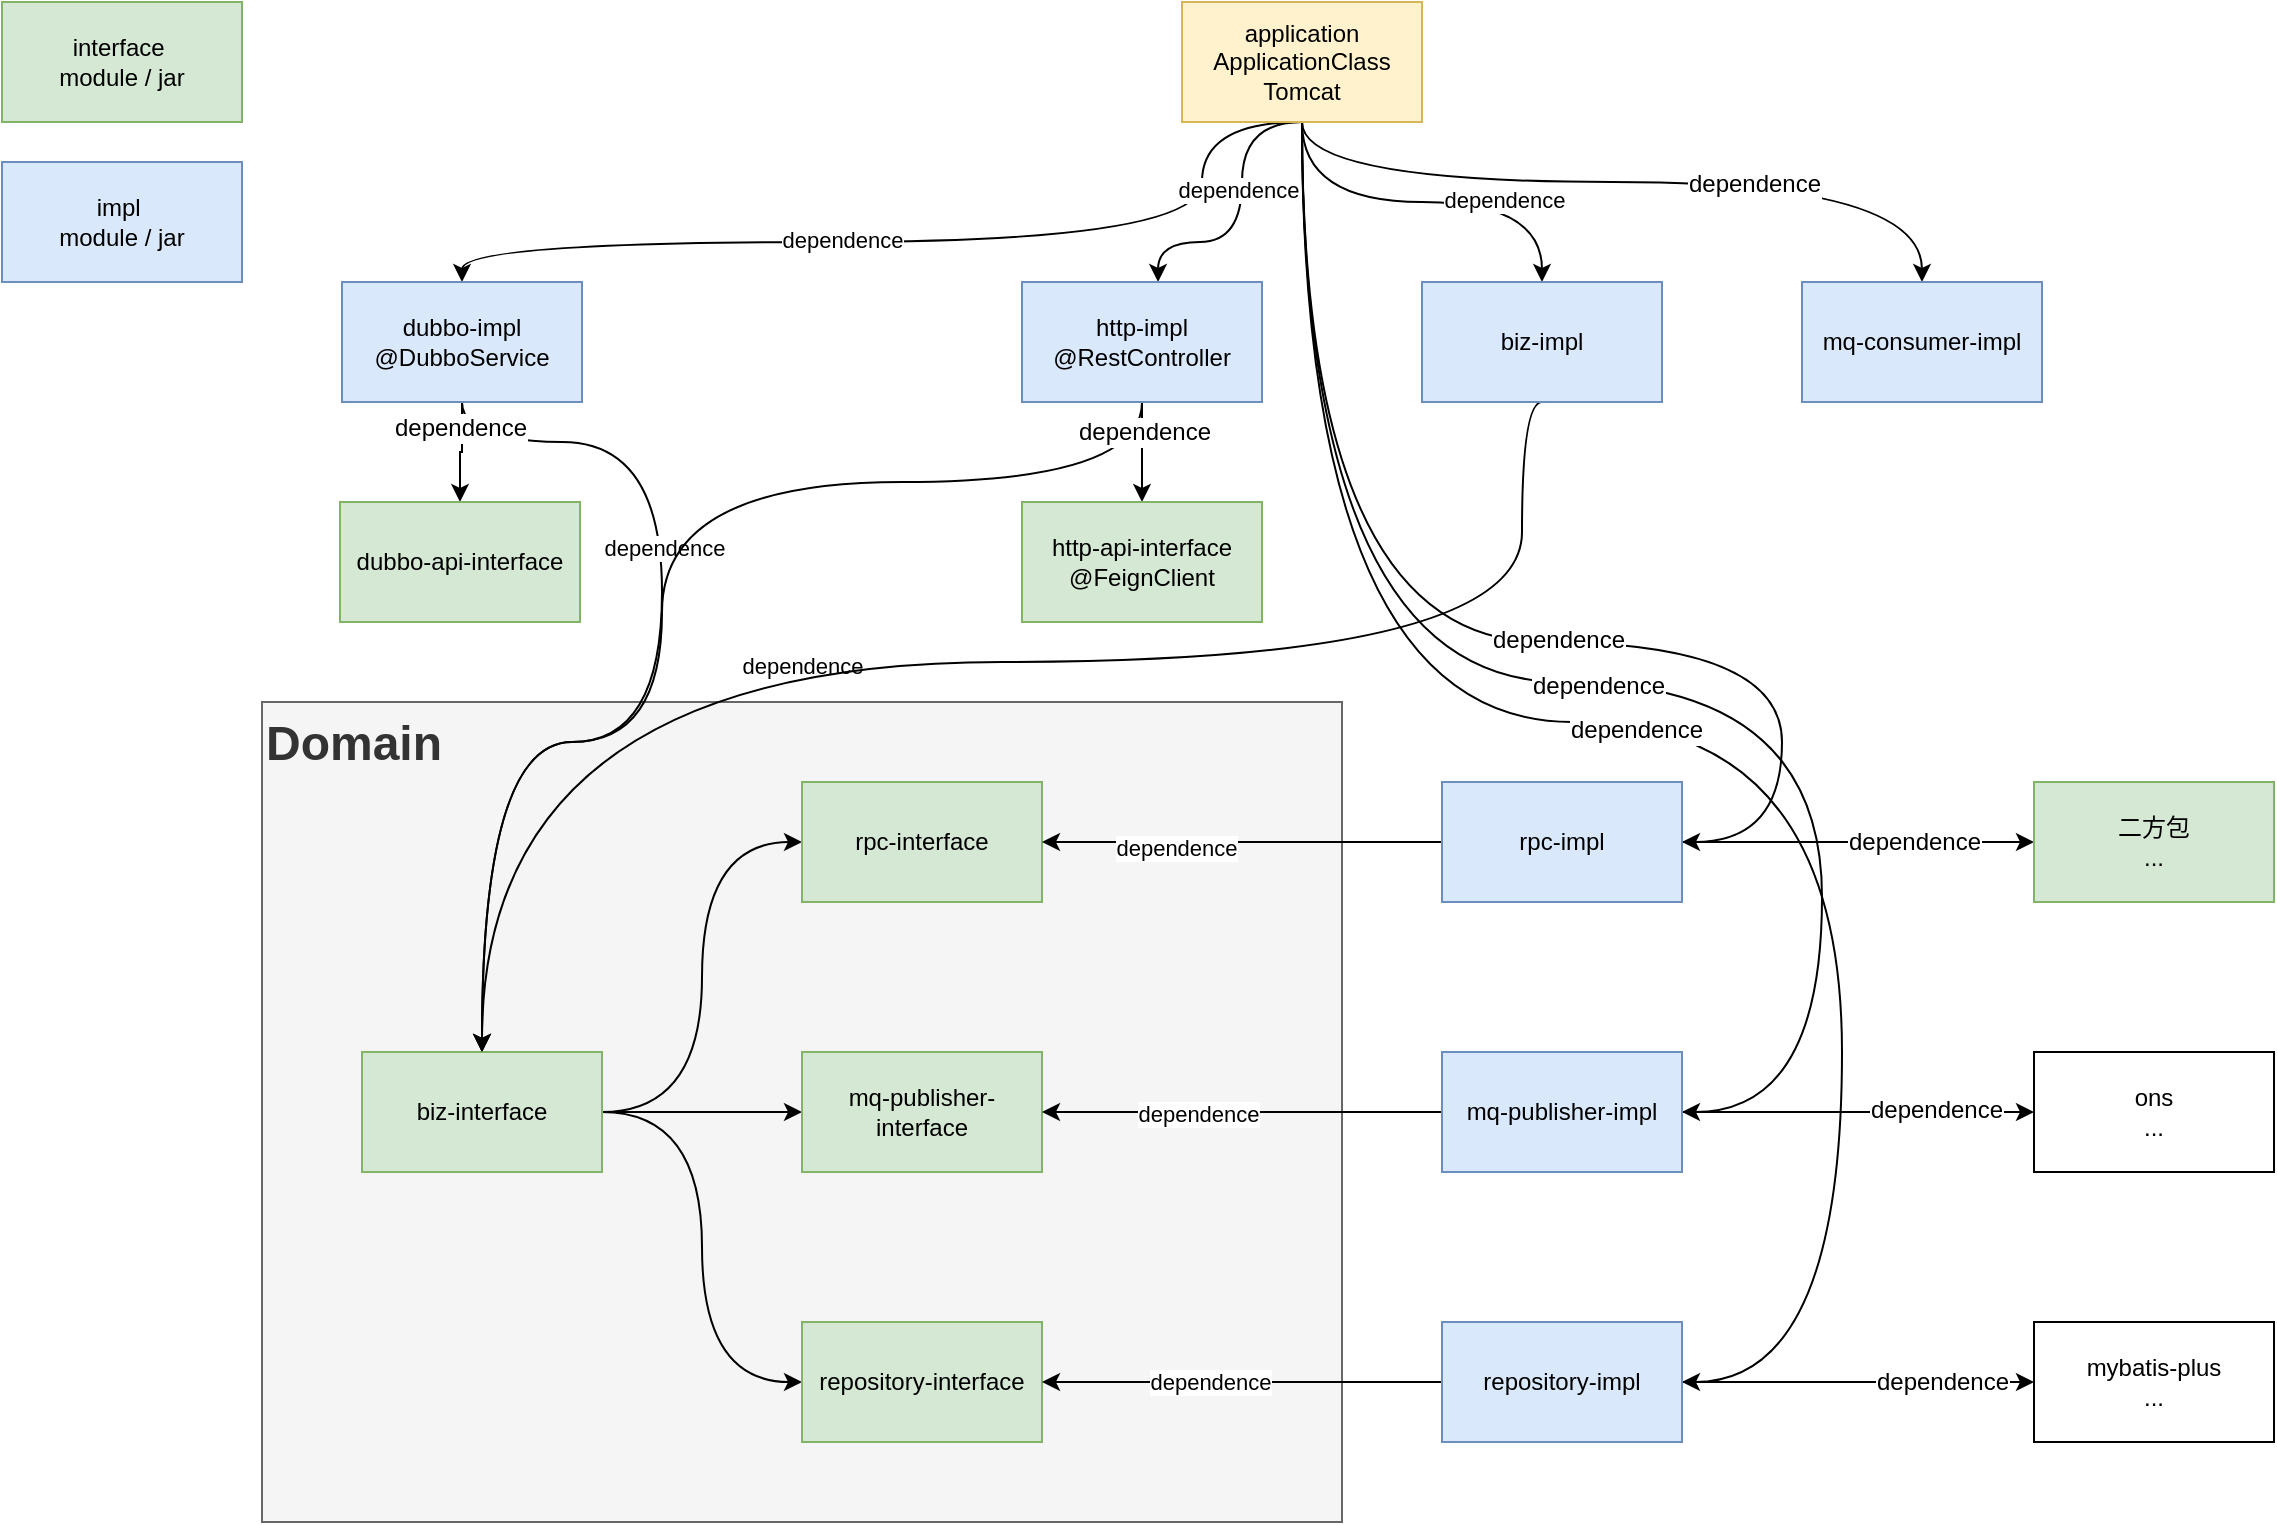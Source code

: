 <mxfile version="20.3.0" type="github">
  <diagram id="y8nd4SXiOJbdPAyT8sHm" name="第 1 页">
    <mxGraphModel dx="1082" dy="695" grid="1" gridSize="10" guides="1" tooltips="1" connect="1" arrows="1" fold="1" page="1" pageScale="1" pageWidth="827" pageHeight="1169" math="0" shadow="0">
      <root>
        <mxCell id="0" />
        <mxCell id="1" parent="0" />
        <mxCell id="68mi13O_anb0eEHPfkuq-36" value="Domain" style="rounded=0;whiteSpace=wrap;html=1;fillColor=#f5f5f5;fontColor=#333333;strokeColor=#666666;verticalAlign=top;align=left;fontStyle=1;fontSize=24;" vertex="1" parent="1">
          <mxGeometry x="350" y="490" width="540" height="410" as="geometry" />
        </mxCell>
        <mxCell id="68mi13O_anb0eEHPfkuq-4" style="edgeStyle=orthogonalEdgeStyle;rounded=0;orthogonalLoop=1;jettySize=auto;html=1;entryX=0.5;entryY=0;entryDx=0;entryDy=0;exitX=0.5;exitY=1;exitDx=0;exitDy=0;curved=1;" edge="1" parent="1" source="68mi13O_anb0eEHPfkuq-1" target="68mi13O_anb0eEHPfkuq-2">
          <mxGeometry relative="1" as="geometry">
            <Array as="points">
              <mxPoint x="820" y="200" />
              <mxPoint x="820" y="260" />
              <mxPoint x="450" y="260" />
            </Array>
          </mxGeometry>
        </mxCell>
        <mxCell id="68mi13O_anb0eEHPfkuq-6" value="dependence" style="edgeLabel;html=1;align=center;verticalAlign=middle;resizable=0;points=[];" vertex="1" connectable="0" parent="68mi13O_anb0eEHPfkuq-4">
          <mxGeometry x="0.255" y="1" relative="1" as="geometry">
            <mxPoint x="24" y="-2" as="offset" />
          </mxGeometry>
        </mxCell>
        <mxCell id="68mi13O_anb0eEHPfkuq-5" style="edgeStyle=orthogonalEdgeStyle;rounded=0;orthogonalLoop=1;jettySize=auto;html=1;entryX=0.567;entryY=0;entryDx=0;entryDy=0;entryPerimeter=0;exitX=0.5;exitY=1;exitDx=0;exitDy=0;curved=1;" edge="1" parent="1" source="68mi13O_anb0eEHPfkuq-1" target="68mi13O_anb0eEHPfkuq-3">
          <mxGeometry relative="1" as="geometry">
            <Array as="points">
              <mxPoint x="840" y="200" />
              <mxPoint x="840" y="260" />
              <mxPoint x="798" y="260" />
            </Array>
          </mxGeometry>
        </mxCell>
        <mxCell id="68mi13O_anb0eEHPfkuq-7" value="dependence" style="edgeLabel;html=1;align=center;verticalAlign=middle;resizable=0;points=[];" vertex="1" connectable="0" parent="68mi13O_anb0eEHPfkuq-5">
          <mxGeometry x="-0.157" y="-2" relative="1" as="geometry">
            <mxPoint as="offset" />
          </mxGeometry>
        </mxCell>
        <mxCell id="68mi13O_anb0eEHPfkuq-10" style="edgeStyle=orthogonalEdgeStyle;rounded=0;orthogonalLoop=1;jettySize=auto;html=1;entryX=0.5;entryY=0;entryDx=0;entryDy=0;exitX=0.5;exitY=1;exitDx=0;exitDy=0;curved=1;" edge="1" parent="1" source="68mi13O_anb0eEHPfkuq-1" target="68mi13O_anb0eEHPfkuq-9">
          <mxGeometry relative="1" as="geometry" />
        </mxCell>
        <mxCell id="68mi13O_anb0eEHPfkuq-11" value="dependence" style="edgeLabel;html=1;align=center;verticalAlign=middle;resizable=0;points=[];" vertex="1" connectable="0" parent="68mi13O_anb0eEHPfkuq-10">
          <mxGeometry x="0.41" y="1" relative="1" as="geometry">
            <mxPoint as="offset" />
          </mxGeometry>
        </mxCell>
        <mxCell id="68mi13O_anb0eEHPfkuq-42" style="edgeStyle=orthogonalEdgeStyle;curved=1;rounded=0;orthogonalLoop=1;jettySize=auto;html=1;entryX=0.5;entryY=0;entryDx=0;entryDy=0;fontSize=12;exitX=0.5;exitY=1;exitDx=0;exitDy=0;" edge="1" parent="1" source="68mi13O_anb0eEHPfkuq-1" target="68mi13O_anb0eEHPfkuq-41">
          <mxGeometry relative="1" as="geometry">
            <Array as="points">
              <mxPoint x="870" y="230" />
              <mxPoint x="1180" y="230" />
            </Array>
          </mxGeometry>
        </mxCell>
        <mxCell id="68mi13O_anb0eEHPfkuq-43" value="dependence" style="edgeLabel;html=1;align=center;verticalAlign=middle;resizable=0;points=[];fontSize=12;" vertex="1" connectable="0" parent="68mi13O_anb0eEHPfkuq-42">
          <mxGeometry x="0.311" y="-1" relative="1" as="geometry">
            <mxPoint as="offset" />
          </mxGeometry>
        </mxCell>
        <mxCell id="68mi13O_anb0eEHPfkuq-44" style="edgeStyle=orthogonalEdgeStyle;curved=1;rounded=0;orthogonalLoop=1;jettySize=auto;html=1;entryX=1;entryY=0.5;entryDx=0;entryDy=0;fontSize=12;exitX=0.5;exitY=1;exitDx=0;exitDy=0;" edge="1" parent="1" source="68mi13O_anb0eEHPfkuq-1" target="68mi13O_anb0eEHPfkuq-27">
          <mxGeometry relative="1" as="geometry">
            <Array as="points">
              <mxPoint x="870" y="460" />
              <mxPoint x="1110" y="460" />
              <mxPoint x="1110" y="560" />
            </Array>
          </mxGeometry>
        </mxCell>
        <mxCell id="68mi13O_anb0eEHPfkuq-47" value="dependence" style="edgeLabel;html=1;align=center;verticalAlign=middle;resizable=0;points=[];fontSize=12;" vertex="1" connectable="0" parent="68mi13O_anb0eEHPfkuq-44">
          <mxGeometry x="0.192" y="1" relative="1" as="geometry">
            <mxPoint as="offset" />
          </mxGeometry>
        </mxCell>
        <mxCell id="68mi13O_anb0eEHPfkuq-45" style="edgeStyle=orthogonalEdgeStyle;curved=1;rounded=0;orthogonalLoop=1;jettySize=auto;html=1;entryX=1;entryY=0.5;entryDx=0;entryDy=0;fontSize=12;exitX=0.5;exitY=1;exitDx=0;exitDy=0;" edge="1" parent="1" source="68mi13O_anb0eEHPfkuq-1" target="68mi13O_anb0eEHPfkuq-28">
          <mxGeometry relative="1" as="geometry">
            <Array as="points">
              <mxPoint x="870" y="480" />
              <mxPoint x="1130" y="480" />
              <mxPoint x="1130" y="695" />
            </Array>
          </mxGeometry>
        </mxCell>
        <mxCell id="68mi13O_anb0eEHPfkuq-48" value="dependence" style="edgeLabel;html=1;align=center;verticalAlign=middle;resizable=0;points=[];fontSize=12;" vertex="1" connectable="0" parent="68mi13O_anb0eEHPfkuq-45">
          <mxGeometry x="0.038" y="-2" relative="1" as="geometry">
            <mxPoint as="offset" />
          </mxGeometry>
        </mxCell>
        <mxCell id="68mi13O_anb0eEHPfkuq-46" style="edgeStyle=orthogonalEdgeStyle;curved=1;rounded=0;orthogonalLoop=1;jettySize=auto;html=1;entryX=1;entryY=0.5;entryDx=0;entryDy=0;fontSize=12;exitX=0.5;exitY=1;exitDx=0;exitDy=0;" edge="1" parent="1" source="68mi13O_anb0eEHPfkuq-1" target="68mi13O_anb0eEHPfkuq-29">
          <mxGeometry relative="1" as="geometry">
            <Array as="points">
              <mxPoint x="870" y="500" />
              <mxPoint x="1140" y="500" />
              <mxPoint x="1140" y="830" />
            </Array>
          </mxGeometry>
        </mxCell>
        <mxCell id="68mi13O_anb0eEHPfkuq-49" value="dependence" style="edgeLabel;html=1;align=center;verticalAlign=middle;resizable=0;points=[];fontSize=12;" vertex="1" connectable="0" parent="68mi13O_anb0eEHPfkuq-46">
          <mxGeometry x="-0.048" y="-4" relative="1" as="geometry">
            <mxPoint as="offset" />
          </mxGeometry>
        </mxCell>
        <mxCell id="68mi13O_anb0eEHPfkuq-1" value="application&lt;br&gt;ApplicationClass&lt;br&gt;Tomcat" style="rounded=0;whiteSpace=wrap;html=1;fillColor=#fff2cc;strokeColor=#d6b656;" vertex="1" parent="1">
          <mxGeometry x="810" y="140" width="120" height="60" as="geometry" />
        </mxCell>
        <mxCell id="68mi13O_anb0eEHPfkuq-12" style="edgeStyle=orthogonalEdgeStyle;rounded=0;orthogonalLoop=1;jettySize=auto;html=1;entryX=0.5;entryY=0;entryDx=0;entryDy=0;curved=1;exitX=0.5;exitY=1;exitDx=0;exitDy=0;" edge="1" parent="1" source="68mi13O_anb0eEHPfkuq-2" target="68mi13O_anb0eEHPfkuq-8">
          <mxGeometry relative="1" as="geometry">
            <Array as="points">
              <mxPoint x="450" y="360" />
              <mxPoint x="550" y="360" />
              <mxPoint x="550" y="510" />
              <mxPoint x="460" y="510" />
            </Array>
          </mxGeometry>
        </mxCell>
        <mxCell id="68mi13O_anb0eEHPfkuq-14" value="dependence" style="edgeLabel;html=1;align=center;verticalAlign=middle;resizable=0;points=[];" vertex="1" connectable="0" parent="68mi13O_anb0eEHPfkuq-12">
          <mxGeometry x="-0.331" y="1" relative="1" as="geometry">
            <mxPoint as="offset" />
          </mxGeometry>
        </mxCell>
        <mxCell id="68mi13O_anb0eEHPfkuq-37" style="edgeStyle=orthogonalEdgeStyle;rounded=0;orthogonalLoop=1;jettySize=auto;html=1;entryX=0.5;entryY=0;entryDx=0;entryDy=0;fontSize=24;" edge="1" parent="1" source="68mi13O_anb0eEHPfkuq-2" target="68mi13O_anb0eEHPfkuq-16">
          <mxGeometry relative="1" as="geometry" />
        </mxCell>
        <mxCell id="68mi13O_anb0eEHPfkuq-38" value="dependence" style="edgeLabel;html=1;align=center;verticalAlign=middle;resizable=0;points=[];fontSize=12;" vertex="1" connectable="0" parent="68mi13O_anb0eEHPfkuq-37">
          <mxGeometry x="-0.501" y="-1" relative="1" as="geometry">
            <mxPoint as="offset" />
          </mxGeometry>
        </mxCell>
        <mxCell id="68mi13O_anb0eEHPfkuq-2" value="dubbo-impl&lt;br&gt;@DubboService" style="rounded=0;whiteSpace=wrap;html=1;fillColor=#dae8fc;strokeColor=#6c8ebf;" vertex="1" parent="1">
          <mxGeometry x="390" y="280" width="120" height="60" as="geometry" />
        </mxCell>
        <mxCell id="68mi13O_anb0eEHPfkuq-13" style="edgeStyle=orthogonalEdgeStyle;rounded=0;orthogonalLoop=1;jettySize=auto;html=1;entryX=0.5;entryY=0;entryDx=0;entryDy=0;exitX=0.5;exitY=1;exitDx=0;exitDy=0;curved=1;" edge="1" parent="1" source="68mi13O_anb0eEHPfkuq-3" target="68mi13O_anb0eEHPfkuq-8">
          <mxGeometry relative="1" as="geometry">
            <Array as="points">
              <mxPoint x="790" y="380" />
              <mxPoint x="550" y="380" />
              <mxPoint x="550" y="510" />
              <mxPoint x="460" y="510" />
            </Array>
          </mxGeometry>
        </mxCell>
        <mxCell id="68mi13O_anb0eEHPfkuq-15" value="dependence" style="edgeLabel;html=1;align=center;verticalAlign=middle;resizable=0;points=[];" vertex="1" connectable="0" parent="68mi13O_anb0eEHPfkuq-13">
          <mxGeometry x="0.136" relative="1" as="geometry">
            <mxPoint x="70" as="offset" />
          </mxGeometry>
        </mxCell>
        <mxCell id="68mi13O_anb0eEHPfkuq-39" style="edgeStyle=orthogonalEdgeStyle;rounded=0;orthogonalLoop=1;jettySize=auto;html=1;entryX=0.5;entryY=0;entryDx=0;entryDy=0;fontSize=12;" edge="1" parent="1" source="68mi13O_anb0eEHPfkuq-3" target="68mi13O_anb0eEHPfkuq-17">
          <mxGeometry relative="1" as="geometry" />
        </mxCell>
        <mxCell id="68mi13O_anb0eEHPfkuq-40" value="dependence" style="edgeLabel;html=1;align=center;verticalAlign=middle;resizable=0;points=[];fontSize=12;" vertex="1" connectable="0" parent="68mi13O_anb0eEHPfkuq-39">
          <mxGeometry x="-0.4" y="1" relative="1" as="geometry">
            <mxPoint as="offset" />
          </mxGeometry>
        </mxCell>
        <mxCell id="68mi13O_anb0eEHPfkuq-3" value="http-impl&lt;br&gt;@RestController" style="rounded=0;whiteSpace=wrap;html=1;fillColor=#dae8fc;strokeColor=#6c8ebf;" vertex="1" parent="1">
          <mxGeometry x="730" y="280" width="120" height="60" as="geometry" />
        </mxCell>
        <mxCell id="68mi13O_anb0eEHPfkuq-24" style="edgeStyle=orthogonalEdgeStyle;rounded=0;orthogonalLoop=1;jettySize=auto;html=1;entryX=0;entryY=0.5;entryDx=0;entryDy=0;curved=1;" edge="1" parent="1" source="68mi13O_anb0eEHPfkuq-8" target="68mi13O_anb0eEHPfkuq-21">
          <mxGeometry relative="1" as="geometry" />
        </mxCell>
        <mxCell id="68mi13O_anb0eEHPfkuq-25" style="edgeStyle=orthogonalEdgeStyle;rounded=0;orthogonalLoop=1;jettySize=auto;html=1;entryX=0;entryY=0.5;entryDx=0;entryDy=0;" edge="1" parent="1" source="68mi13O_anb0eEHPfkuq-8" target="68mi13O_anb0eEHPfkuq-22">
          <mxGeometry relative="1" as="geometry" />
        </mxCell>
        <mxCell id="68mi13O_anb0eEHPfkuq-26" style="edgeStyle=orthogonalEdgeStyle;rounded=0;orthogonalLoop=1;jettySize=auto;html=1;entryX=0;entryY=0.5;entryDx=0;entryDy=0;curved=1;exitX=1;exitY=0.5;exitDx=0;exitDy=0;" edge="1" parent="1" source="68mi13O_anb0eEHPfkuq-8" target="68mi13O_anb0eEHPfkuq-23">
          <mxGeometry relative="1" as="geometry" />
        </mxCell>
        <mxCell id="68mi13O_anb0eEHPfkuq-8" value="biz-interface&lt;br&gt;" style="rounded=0;whiteSpace=wrap;html=1;fillColor=#d5e8d4;strokeColor=#82b366;" vertex="1" parent="1">
          <mxGeometry x="400" y="665" width="120" height="60" as="geometry" />
        </mxCell>
        <mxCell id="68mi13O_anb0eEHPfkuq-19" style="edgeStyle=orthogonalEdgeStyle;rounded=0;orthogonalLoop=1;jettySize=auto;html=1;entryX=0.5;entryY=0;entryDx=0;entryDy=0;curved=1;exitX=0.5;exitY=1;exitDx=0;exitDy=0;" edge="1" parent="1" source="68mi13O_anb0eEHPfkuq-9" target="68mi13O_anb0eEHPfkuq-8">
          <mxGeometry relative="1" as="geometry">
            <Array as="points">
              <mxPoint x="980" y="470" />
              <mxPoint x="460" y="470" />
            </Array>
          </mxGeometry>
        </mxCell>
        <mxCell id="68mi13O_anb0eEHPfkuq-9" value="biz-impl" style="rounded=0;whiteSpace=wrap;html=1;fillColor=#dae8fc;strokeColor=#6c8ebf;" vertex="1" parent="1">
          <mxGeometry x="930" y="280" width="120" height="60" as="geometry" />
        </mxCell>
        <mxCell id="68mi13O_anb0eEHPfkuq-16" value="dubbo-api-interface" style="rounded=0;whiteSpace=wrap;html=1;fillColor=#d5e8d4;strokeColor=#82b366;" vertex="1" parent="1">
          <mxGeometry x="389" y="390" width="120" height="60" as="geometry" />
        </mxCell>
        <mxCell id="68mi13O_anb0eEHPfkuq-17" value="http-api-interface&lt;br&gt;@FeignClient" style="rounded=0;whiteSpace=wrap;html=1;fillColor=#d5e8d4;strokeColor=#82b366;" vertex="1" parent="1">
          <mxGeometry x="730" y="390" width="120" height="60" as="geometry" />
        </mxCell>
        <mxCell id="68mi13O_anb0eEHPfkuq-21" value="rpc-interface" style="rounded=0;whiteSpace=wrap;html=1;fillColor=#d5e8d4;strokeColor=#82b366;" vertex="1" parent="1">
          <mxGeometry x="620" y="530" width="120" height="60" as="geometry" />
        </mxCell>
        <mxCell id="68mi13O_anb0eEHPfkuq-22" value="mq-publisher-interface" style="rounded=0;whiteSpace=wrap;html=1;fillColor=#d5e8d4;strokeColor=#82b366;" vertex="1" parent="1">
          <mxGeometry x="620" y="665" width="120" height="60" as="geometry" />
        </mxCell>
        <mxCell id="68mi13O_anb0eEHPfkuq-23" value="repository-interface" style="rounded=0;whiteSpace=wrap;html=1;fillColor=#d5e8d4;strokeColor=#82b366;" vertex="1" parent="1">
          <mxGeometry x="620" y="800" width="120" height="60" as="geometry" />
        </mxCell>
        <mxCell id="68mi13O_anb0eEHPfkuq-30" style="edgeStyle=orthogonalEdgeStyle;rounded=0;orthogonalLoop=1;jettySize=auto;html=1;entryX=1;entryY=0.5;entryDx=0;entryDy=0;" edge="1" parent="1" source="68mi13O_anb0eEHPfkuq-27" target="68mi13O_anb0eEHPfkuq-21">
          <mxGeometry relative="1" as="geometry" />
        </mxCell>
        <mxCell id="68mi13O_anb0eEHPfkuq-31" value="dependence" style="edgeLabel;html=1;align=center;verticalAlign=middle;resizable=0;points=[];" vertex="1" connectable="0" parent="68mi13O_anb0eEHPfkuq-30">
          <mxGeometry x="0.332" relative="1" as="geometry">
            <mxPoint y="3" as="offset" />
          </mxGeometry>
        </mxCell>
        <mxCell id="68mi13O_anb0eEHPfkuq-53" style="edgeStyle=orthogonalEdgeStyle;curved=1;rounded=0;orthogonalLoop=1;jettySize=auto;html=1;entryX=0;entryY=0.5;entryDx=0;entryDy=0;fontSize=12;" edge="1" parent="1" source="68mi13O_anb0eEHPfkuq-27" target="68mi13O_anb0eEHPfkuq-50">
          <mxGeometry relative="1" as="geometry" />
        </mxCell>
        <mxCell id="68mi13O_anb0eEHPfkuq-54" value="dependence" style="edgeLabel;html=1;align=center;verticalAlign=middle;resizable=0;points=[];fontSize=12;" vertex="1" connectable="0" parent="68mi13O_anb0eEHPfkuq-53">
          <mxGeometry x="0.318" relative="1" as="geometry">
            <mxPoint as="offset" />
          </mxGeometry>
        </mxCell>
        <mxCell id="68mi13O_anb0eEHPfkuq-27" value="rpc-impl" style="rounded=0;whiteSpace=wrap;html=1;fillColor=#dae8fc;strokeColor=#6c8ebf;" vertex="1" parent="1">
          <mxGeometry x="940" y="530" width="120" height="60" as="geometry" />
        </mxCell>
        <mxCell id="68mi13O_anb0eEHPfkuq-32" style="edgeStyle=orthogonalEdgeStyle;rounded=0;orthogonalLoop=1;jettySize=auto;html=1;entryX=1;entryY=0.5;entryDx=0;entryDy=0;" edge="1" parent="1" source="68mi13O_anb0eEHPfkuq-28" target="68mi13O_anb0eEHPfkuq-22">
          <mxGeometry relative="1" as="geometry" />
        </mxCell>
        <mxCell id="68mi13O_anb0eEHPfkuq-33" value="dependence" style="edgeLabel;html=1;align=center;verticalAlign=middle;resizable=0;points=[];" vertex="1" connectable="0" parent="68mi13O_anb0eEHPfkuq-32">
          <mxGeometry x="0.218" y="1" relative="1" as="geometry">
            <mxPoint as="offset" />
          </mxGeometry>
        </mxCell>
        <mxCell id="68mi13O_anb0eEHPfkuq-55" style="edgeStyle=orthogonalEdgeStyle;curved=1;rounded=0;orthogonalLoop=1;jettySize=auto;html=1;entryX=0;entryY=0.5;entryDx=0;entryDy=0;fontSize=12;" edge="1" parent="1" source="68mi13O_anb0eEHPfkuq-28" target="68mi13O_anb0eEHPfkuq-51">
          <mxGeometry relative="1" as="geometry" />
        </mxCell>
        <mxCell id="68mi13O_anb0eEHPfkuq-56" value="dependence" style="edgeLabel;html=1;align=center;verticalAlign=middle;resizable=0;points=[];fontSize=12;" vertex="1" connectable="0" parent="68mi13O_anb0eEHPfkuq-55">
          <mxGeometry x="0.438" y="1" relative="1" as="geometry">
            <mxPoint as="offset" />
          </mxGeometry>
        </mxCell>
        <mxCell id="68mi13O_anb0eEHPfkuq-28" value="mq-publisher-impl" style="rounded=0;whiteSpace=wrap;html=1;fillColor=#dae8fc;strokeColor=#6c8ebf;" vertex="1" parent="1">
          <mxGeometry x="940" y="665" width="120" height="60" as="geometry" />
        </mxCell>
        <mxCell id="68mi13O_anb0eEHPfkuq-34" style="edgeStyle=orthogonalEdgeStyle;rounded=0;orthogonalLoop=1;jettySize=auto;html=1;entryX=1;entryY=0.5;entryDx=0;entryDy=0;" edge="1" parent="1" source="68mi13O_anb0eEHPfkuq-29" target="68mi13O_anb0eEHPfkuq-23">
          <mxGeometry relative="1" as="geometry" />
        </mxCell>
        <mxCell id="68mi13O_anb0eEHPfkuq-35" value="dependence" style="edgeLabel;html=1;align=center;verticalAlign=middle;resizable=0;points=[];" vertex="1" connectable="0" parent="68mi13O_anb0eEHPfkuq-34">
          <mxGeometry x="0.161" relative="1" as="geometry">
            <mxPoint as="offset" />
          </mxGeometry>
        </mxCell>
        <mxCell id="68mi13O_anb0eEHPfkuq-57" value="dependence" style="edgeStyle=orthogonalEdgeStyle;curved=1;rounded=0;orthogonalLoop=1;jettySize=auto;html=1;entryX=0;entryY=0.5;entryDx=0;entryDy=0;fontSize=12;" edge="1" parent="1" source="68mi13O_anb0eEHPfkuq-29" target="68mi13O_anb0eEHPfkuq-52">
          <mxGeometry x="0.477" relative="1" as="geometry">
            <mxPoint as="offset" />
          </mxGeometry>
        </mxCell>
        <mxCell id="68mi13O_anb0eEHPfkuq-29" value="repository-impl" style="rounded=0;whiteSpace=wrap;html=1;fillColor=#dae8fc;strokeColor=#6c8ebf;" vertex="1" parent="1">
          <mxGeometry x="940" y="800" width="120" height="60" as="geometry" />
        </mxCell>
        <mxCell id="68mi13O_anb0eEHPfkuq-41" value="mq-consumer-impl" style="rounded=0;whiteSpace=wrap;html=1;fontSize=12;fillColor=#dae8fc;strokeColor=#6c8ebf;" vertex="1" parent="1">
          <mxGeometry x="1120" y="280" width="120" height="60" as="geometry" />
        </mxCell>
        <mxCell id="68mi13O_anb0eEHPfkuq-50" value="二方包&lt;br&gt;..." style="rounded=0;whiteSpace=wrap;html=1;fontSize=12;fillColor=#d5e8d4;strokeColor=#82b366;" vertex="1" parent="1">
          <mxGeometry x="1236" y="530" width="120" height="60" as="geometry" />
        </mxCell>
        <mxCell id="68mi13O_anb0eEHPfkuq-51" value="ons&lt;br&gt;..." style="rounded=0;whiteSpace=wrap;html=1;fontSize=12;" vertex="1" parent="1">
          <mxGeometry x="1236" y="665" width="120" height="60" as="geometry" />
        </mxCell>
        <mxCell id="68mi13O_anb0eEHPfkuq-52" value="mybatis-plus&lt;br&gt;..." style="rounded=0;whiteSpace=wrap;html=1;fontSize=12;" vertex="1" parent="1">
          <mxGeometry x="1236" y="800" width="120" height="60" as="geometry" />
        </mxCell>
        <mxCell id="68mi13O_anb0eEHPfkuq-58" value="interface&amp;nbsp;&lt;br&gt;module / jar" style="rounded=0;whiteSpace=wrap;html=1;fontSize=12;fillColor=#d5e8d4;strokeColor=#82b366;" vertex="1" parent="1">
          <mxGeometry x="220" y="140" width="120" height="60" as="geometry" />
        </mxCell>
        <mxCell id="68mi13O_anb0eEHPfkuq-59" value="impl&amp;nbsp;&lt;br&gt;module / jar" style="rounded=0;whiteSpace=wrap;html=1;fontSize=12;fillColor=#dae8fc;strokeColor=#6c8ebf;" vertex="1" parent="1">
          <mxGeometry x="220" y="220" width="120" height="60" as="geometry" />
        </mxCell>
      </root>
    </mxGraphModel>
  </diagram>
</mxfile>

